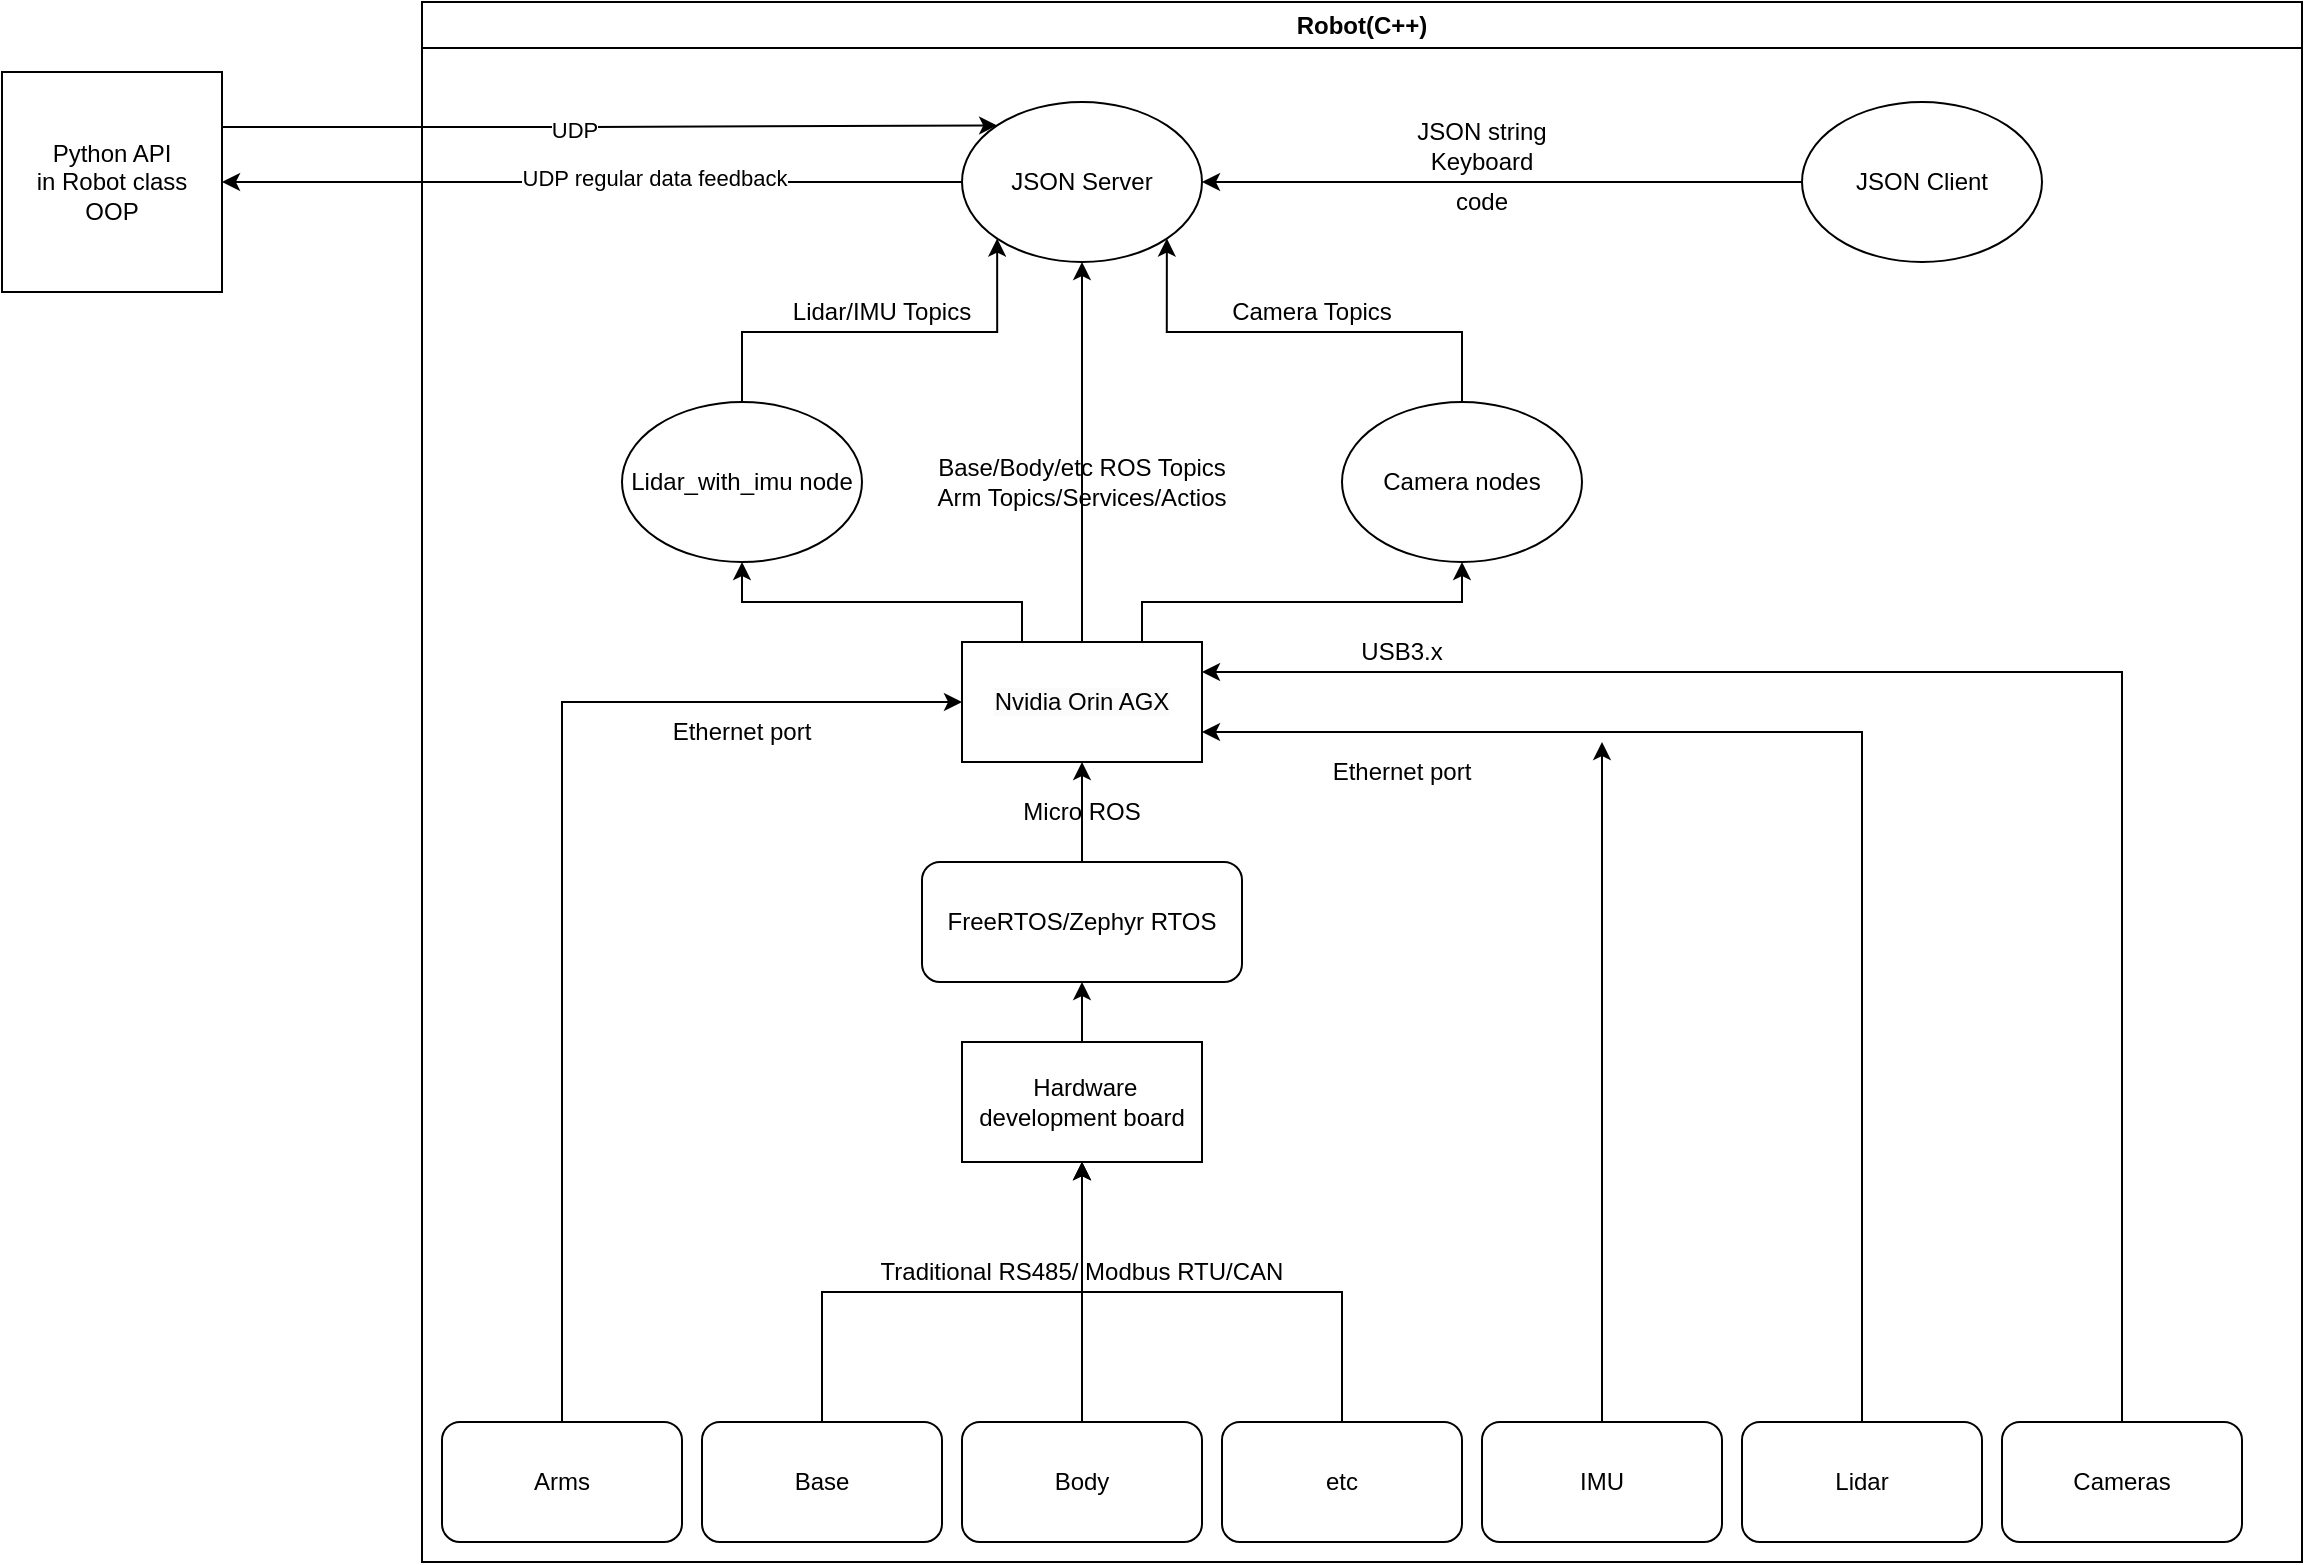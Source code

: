 <mxfile version="21.7.4" type="github">
  <diagram name="Page-1" id="6133507b-19e7-1e82-6fc7-422aa6c4b21f">
    <mxGraphModel dx="2701" dy="1388" grid="1" gridSize="10" guides="1" tooltips="1" connect="1" arrows="1" fold="1" page="1" pageScale="1" pageWidth="1100" pageHeight="850" background="none" math="0" shadow="0">
      <root>
        <mxCell id="0" />
        <mxCell id="1" parent="0" />
        <mxCell id="nkMze_1QWDO6SpZ_WK-j-66" style="edgeStyle=orthogonalEdgeStyle;rounded=0;orthogonalLoop=1;jettySize=auto;html=1;exitX=1;exitY=0.25;exitDx=0;exitDy=0;entryX=0;entryY=0;entryDx=0;entryDy=0;" edge="1" parent="1" source="nkMze_1QWDO6SpZ_WK-j-53" target="nkMze_1QWDO6SpZ_WK-j-36">
          <mxGeometry relative="1" as="geometry" />
        </mxCell>
        <mxCell id="nkMze_1QWDO6SpZ_WK-j-67" value="UDP" style="edgeLabel;html=1;align=center;verticalAlign=middle;resizable=0;points=[];" vertex="1" connectable="0" parent="nkMze_1QWDO6SpZ_WK-j-66">
          <mxGeometry x="-0.094" relative="1" as="geometry">
            <mxPoint y="1" as="offset" />
          </mxGeometry>
        </mxCell>
        <mxCell id="nkMze_1QWDO6SpZ_WK-j-53" value="Python API&lt;br&gt;in Robot class&lt;br&gt;OOP" style="whiteSpace=wrap;html=1;aspect=fixed;" vertex="1" parent="1">
          <mxGeometry x="-100" y="70" width="110" height="110" as="geometry" />
        </mxCell>
        <mxCell id="nkMze_1QWDO6SpZ_WK-j-1" value="Base" style="rounded=1;whiteSpace=wrap;html=1;swimlaneLine=1;" vertex="1" parent="1">
          <mxGeometry x="250" y="745" width="120" height="60" as="geometry" />
        </mxCell>
        <mxCell id="nkMze_1QWDO6SpZ_WK-j-2" value="Body" style="rounded=1;whiteSpace=wrap;html=1;swimlaneLine=1;" vertex="1" parent="1">
          <mxGeometry x="380" y="745" width="120" height="60" as="geometry" />
        </mxCell>
        <mxCell id="nkMze_1QWDO6SpZ_WK-j-29" style="edgeStyle=orthogonalEdgeStyle;rounded=0;orthogonalLoop=1;jettySize=auto;html=1;exitX=0.5;exitY=0;exitDx=0;exitDy=0;swimlaneLine=1;" edge="1" parent="1" source="nkMze_1QWDO6SpZ_WK-j-3">
          <mxGeometry relative="1" as="geometry">
            <mxPoint x="700" y="405" as="targetPoint" />
          </mxGeometry>
        </mxCell>
        <mxCell id="nkMze_1QWDO6SpZ_WK-j-3" value="IMU" style="rounded=1;whiteSpace=wrap;html=1;swimlaneLine=1;" vertex="1" parent="1">
          <mxGeometry x="640" y="745" width="120" height="60" as="geometry" />
        </mxCell>
        <mxCell id="nkMze_1QWDO6SpZ_WK-j-4" value="Lidar" style="rounded=1;whiteSpace=wrap;html=1;swimlaneLine=1;" vertex="1" parent="1">
          <mxGeometry x="770" y="745" width="120" height="60" as="geometry" />
        </mxCell>
        <mxCell id="nkMze_1QWDO6SpZ_WK-j-5" value="Cameras" style="rounded=1;whiteSpace=wrap;html=1;swimlaneLine=1;" vertex="1" parent="1">
          <mxGeometry x="900" y="745" width="120" height="60" as="geometry" />
        </mxCell>
        <mxCell id="nkMze_1QWDO6SpZ_WK-j-6" value="etc" style="rounded=1;whiteSpace=wrap;html=1;swimlaneLine=1;" vertex="1" parent="1">
          <mxGeometry x="510" y="745" width="120" height="60" as="geometry" />
        </mxCell>
        <mxCell id="nkMze_1QWDO6SpZ_WK-j-13" style="edgeStyle=orthogonalEdgeStyle;rounded=0;orthogonalLoop=1;jettySize=auto;html=1;exitX=0.5;exitY=0;exitDx=0;exitDy=0;swimlaneLine=1;" edge="1" parent="1" source="nkMze_1QWDO6SpZ_WK-j-9">
          <mxGeometry relative="1" as="geometry">
            <mxPoint x="440" y="525" as="targetPoint" />
          </mxGeometry>
        </mxCell>
        <mxCell id="nkMze_1QWDO6SpZ_WK-j-9" value="&amp;nbsp;Hardware development board" style="rounded=0;whiteSpace=wrap;html=1;swimlaneLine=1;" vertex="1" parent="1">
          <mxGeometry x="380" y="555" width="120" height="60" as="geometry" />
        </mxCell>
        <mxCell id="nkMze_1QWDO6SpZ_WK-j-7" style="edgeStyle=orthogonalEdgeStyle;rounded=0;orthogonalLoop=1;jettySize=auto;html=1;exitX=0.5;exitY=0;exitDx=0;exitDy=0;entryX=0.5;entryY=1;entryDx=0;entryDy=0;swimlaneLine=1;" edge="1" parent="1" source="nkMze_1QWDO6SpZ_WK-j-1" target="nkMze_1QWDO6SpZ_WK-j-9">
          <mxGeometry relative="1" as="geometry">
            <mxPoint x="310" y="625" as="targetPoint" />
          </mxGeometry>
        </mxCell>
        <mxCell id="nkMze_1QWDO6SpZ_WK-j-10" style="edgeStyle=orthogonalEdgeStyle;rounded=0;orthogonalLoop=1;jettySize=auto;html=1;exitX=0.5;exitY=0;exitDx=0;exitDy=0;entryX=0.5;entryY=1;entryDx=0;entryDy=0;swimlaneLine=1;" edge="1" parent="1" source="nkMze_1QWDO6SpZ_WK-j-2" target="nkMze_1QWDO6SpZ_WK-j-9">
          <mxGeometry relative="1" as="geometry" />
        </mxCell>
        <mxCell id="nkMze_1QWDO6SpZ_WK-j-11" style="edgeStyle=orthogonalEdgeStyle;rounded=0;orthogonalLoop=1;jettySize=auto;html=1;exitX=0.5;exitY=0;exitDx=0;exitDy=0;entryX=0.5;entryY=1;entryDx=0;entryDy=0;swimlaneLine=1;" edge="1" parent="1" source="nkMze_1QWDO6SpZ_WK-j-6" target="nkMze_1QWDO6SpZ_WK-j-9">
          <mxGeometry relative="1" as="geometry" />
        </mxCell>
        <mxCell id="nkMze_1QWDO6SpZ_WK-j-12" value="Traditional RS485/ Modbus RTU/CAN" style="text;html=1;strokeColor=none;fillColor=none;align=center;verticalAlign=middle;whiteSpace=wrap;rounded=0;swimlaneLine=1;" vertex="1" parent="1">
          <mxGeometry x="325" y="655" width="230" height="30" as="geometry" />
        </mxCell>
        <mxCell id="nkMze_1QWDO6SpZ_WK-j-16" style="edgeStyle=orthogonalEdgeStyle;rounded=0;orthogonalLoop=1;jettySize=auto;html=1;exitX=0.5;exitY=0;exitDx=0;exitDy=0;swimlaneLine=1;" edge="1" parent="1" source="nkMze_1QWDO6SpZ_WK-j-14">
          <mxGeometry relative="1" as="geometry">
            <mxPoint x="440" y="415" as="targetPoint" />
          </mxGeometry>
        </mxCell>
        <mxCell id="nkMze_1QWDO6SpZ_WK-j-14" value="FreeRTOS/Zephyr RTOS" style="rounded=1;whiteSpace=wrap;html=1;swimlaneLine=1;" vertex="1" parent="1">
          <mxGeometry x="360" y="465" width="160" height="60" as="geometry" />
        </mxCell>
        <mxCell id="nkMze_1QWDO6SpZ_WK-j-17" value="Micro ROS" style="text;html=1;strokeColor=none;fillColor=none;align=center;verticalAlign=middle;whiteSpace=wrap;rounded=0;swimlaneLine=1;" vertex="1" parent="1">
          <mxGeometry x="400" y="425" width="80" height="30" as="geometry" />
        </mxCell>
        <mxCell id="nkMze_1QWDO6SpZ_WK-j-19" value="&lt;span style=&quot;color: rgb(0, 0, 0); font-family: Helvetica; font-size: 12px; font-style: normal; font-variant-ligatures: normal; font-variant-caps: normal; font-weight: 400; letter-spacing: normal; orphans: 2; text-align: center; text-indent: 0px; text-transform: none; widows: 2; word-spacing: 0px; -webkit-text-stroke-width: 0px; background-color: rgb(251, 251, 251); text-decoration-thickness: initial; text-decoration-style: initial; text-decoration-color: initial; float: none; display: inline !important;&quot;&gt;Nvidia Orin AGX&lt;/span&gt;" style="rounded=0;whiteSpace=wrap;html=1;swimlaneLine=1;" vertex="1" parent="1">
          <mxGeometry x="380" y="355" width="120" height="60" as="geometry" />
        </mxCell>
        <mxCell id="nkMze_1QWDO6SpZ_WK-j-32" style="edgeStyle=orthogonalEdgeStyle;rounded=0;orthogonalLoop=1;jettySize=auto;html=1;exitX=0.5;exitY=0;exitDx=0;exitDy=0;entryX=1;entryY=0.75;entryDx=0;entryDy=0;swimlaneLine=1;" edge="1" parent="1" source="nkMze_1QWDO6SpZ_WK-j-4" target="nkMze_1QWDO6SpZ_WK-j-19">
          <mxGeometry relative="1" as="geometry" />
        </mxCell>
        <mxCell id="nkMze_1QWDO6SpZ_WK-j-39" style="edgeStyle=orthogonalEdgeStyle;rounded=0;orthogonalLoop=1;jettySize=auto;html=1;exitX=0.5;exitY=0;exitDx=0;exitDy=0;entryX=1;entryY=0.25;entryDx=0;entryDy=0;swimlaneLine=1;" edge="1" parent="1" source="nkMze_1QWDO6SpZ_WK-j-5" target="nkMze_1QWDO6SpZ_WK-j-19">
          <mxGeometry relative="1" as="geometry" />
        </mxCell>
        <mxCell id="nkMze_1QWDO6SpZ_WK-j-33" value="Ethernet port" style="text;html=1;strokeColor=none;fillColor=none;align=center;verticalAlign=middle;whiteSpace=wrap;rounded=0;swimlaneLine=1;" vertex="1" parent="1">
          <mxGeometry x="555" y="405" width="90" height="30" as="geometry" />
        </mxCell>
        <mxCell id="nkMze_1QWDO6SpZ_WK-j-35" value="Camera nodes" style="ellipse;whiteSpace=wrap;html=1;swimlaneLine=1;" vertex="1" parent="1">
          <mxGeometry x="570" y="235" width="120" height="80" as="geometry" />
        </mxCell>
        <mxCell id="nkMze_1QWDO6SpZ_WK-j-43" style="edgeStyle=orthogonalEdgeStyle;rounded=0;orthogonalLoop=1;jettySize=auto;html=1;exitX=0.75;exitY=0;exitDx=0;exitDy=0;entryX=0.5;entryY=1;entryDx=0;entryDy=0;swimlaneLine=1;" edge="1" parent="1" source="nkMze_1QWDO6SpZ_WK-j-19" target="nkMze_1QWDO6SpZ_WK-j-35">
          <mxGeometry relative="1" as="geometry" />
        </mxCell>
        <mxCell id="nkMze_1QWDO6SpZ_WK-j-62" style="edgeStyle=orthogonalEdgeStyle;rounded=0;orthogonalLoop=1;jettySize=auto;html=1;exitX=0;exitY=0.5;exitDx=0;exitDy=0;entryX=1;entryY=0.5;entryDx=0;entryDy=0;" edge="1" parent="1" source="nkMze_1QWDO6SpZ_WK-j-36" target="nkMze_1QWDO6SpZ_WK-j-53">
          <mxGeometry relative="1" as="geometry" />
        </mxCell>
        <mxCell id="nkMze_1QWDO6SpZ_WK-j-63" value="UDP regular data feedback" style="edgeLabel;html=1;align=center;verticalAlign=middle;resizable=0;points=[];" vertex="1" connectable="0" parent="nkMze_1QWDO6SpZ_WK-j-62">
          <mxGeometry x="-0.168" y="-2" relative="1" as="geometry">
            <mxPoint as="offset" />
          </mxGeometry>
        </mxCell>
        <mxCell id="nkMze_1QWDO6SpZ_WK-j-36" value="JSON Server" style="ellipse;whiteSpace=wrap;html=1;swimlaneLine=1;" vertex="1" parent="1">
          <mxGeometry x="380" y="85" width="120" height="80" as="geometry" />
        </mxCell>
        <mxCell id="nkMze_1QWDO6SpZ_WK-j-37" style="edgeStyle=orthogonalEdgeStyle;rounded=0;orthogonalLoop=1;jettySize=auto;html=1;exitX=0.5;exitY=0;exitDx=0;exitDy=0;entryX=0.5;entryY=1;entryDx=0;entryDy=0;swimlaneLine=1;" edge="1" parent="1" source="nkMze_1QWDO6SpZ_WK-j-19" target="nkMze_1QWDO6SpZ_WK-j-36">
          <mxGeometry relative="1" as="geometry">
            <mxPoint x="440" y="285" as="targetPoint" />
          </mxGeometry>
        </mxCell>
        <mxCell id="nkMze_1QWDO6SpZ_WK-j-49" style="edgeStyle=orthogonalEdgeStyle;rounded=0;orthogonalLoop=1;jettySize=auto;html=1;exitX=0.5;exitY=0;exitDx=0;exitDy=0;entryX=1;entryY=1;entryDx=0;entryDy=0;swimlaneLine=1;" edge="1" parent="1" source="nkMze_1QWDO6SpZ_WK-j-35" target="nkMze_1QWDO6SpZ_WK-j-36">
          <mxGeometry relative="1" as="geometry" />
        </mxCell>
        <mxCell id="nkMze_1QWDO6SpZ_WK-j-42" value="USB3.x" style="text;html=1;strokeColor=none;fillColor=none;align=center;verticalAlign=middle;whiteSpace=wrap;rounded=0;swimlaneLine=1;" vertex="1" parent="1">
          <mxGeometry x="555" y="345" width="90" height="30" as="geometry" />
        </mxCell>
        <mxCell id="nkMze_1QWDO6SpZ_WK-j-47" style="edgeStyle=orthogonalEdgeStyle;rounded=0;orthogonalLoop=1;jettySize=auto;html=1;exitX=0.5;exitY=0;exitDx=0;exitDy=0;entryX=0;entryY=1;entryDx=0;entryDy=0;swimlaneLine=1;" edge="1" parent="1" source="nkMze_1QWDO6SpZ_WK-j-45" target="nkMze_1QWDO6SpZ_WK-j-36">
          <mxGeometry relative="1" as="geometry" />
        </mxCell>
        <mxCell id="nkMze_1QWDO6SpZ_WK-j-45" value="Lidar_with_imu node" style="ellipse;whiteSpace=wrap;html=1;swimlaneLine=1;" vertex="1" parent="1">
          <mxGeometry x="210" y="235" width="120" height="80" as="geometry" />
        </mxCell>
        <mxCell id="nkMze_1QWDO6SpZ_WK-j-46" style="edgeStyle=orthogonalEdgeStyle;rounded=0;orthogonalLoop=1;jettySize=auto;html=1;exitX=0.25;exitY=0;exitDx=0;exitDy=0;entryX=0.5;entryY=1;entryDx=0;entryDy=0;swimlaneLine=1;" edge="1" parent="1" source="nkMze_1QWDO6SpZ_WK-j-19" target="nkMze_1QWDO6SpZ_WK-j-45">
          <mxGeometry relative="1" as="geometry" />
        </mxCell>
        <mxCell id="nkMze_1QWDO6SpZ_WK-j-48" value="Lidar/IMU Topics" style="text;html=1;strokeColor=none;fillColor=none;align=center;verticalAlign=middle;whiteSpace=wrap;rounded=0;swimlaneLine=1;" vertex="1" parent="1">
          <mxGeometry x="250" y="175" width="180" height="30" as="geometry" />
        </mxCell>
        <mxCell id="nkMze_1QWDO6SpZ_WK-j-50" value="Camera Topics" style="text;html=1;strokeColor=none;fillColor=none;align=center;verticalAlign=middle;whiteSpace=wrap;rounded=0;swimlaneLine=1;" vertex="1" parent="1">
          <mxGeometry x="465" y="175" width="180" height="30" as="geometry" />
        </mxCell>
        <mxCell id="nkMze_1QWDO6SpZ_WK-j-55" value="Robot(C++)" style="swimlane;whiteSpace=wrap;html=1;swimlaneLine=1;" vertex="1" parent="1">
          <mxGeometry x="110" y="35" width="940" height="780" as="geometry">
            <mxRectangle width="110" height="30" as="alternateBounds" />
          </mxGeometry>
        </mxCell>
        <mxCell id="nkMze_1QWDO6SpZ_WK-j-59" value="Arms" style="rounded=1;whiteSpace=wrap;html=1;" vertex="1" parent="nkMze_1QWDO6SpZ_WK-j-55">
          <mxGeometry x="10" y="710" width="120" height="60" as="geometry" />
        </mxCell>
        <mxCell id="nkMze_1QWDO6SpZ_WK-j-61" value="Ethernet port" style="text;html=1;strokeColor=none;fillColor=none;align=center;verticalAlign=middle;whiteSpace=wrap;rounded=0;swimlaneLine=1;" vertex="1" parent="nkMze_1QWDO6SpZ_WK-j-55">
          <mxGeometry x="115" y="350" width="90" height="30" as="geometry" />
        </mxCell>
        <mxCell id="nkMze_1QWDO6SpZ_WK-j-24" value="Base/Body/etc ROS Topics&lt;br&gt;Arm Topics/Services/Actios" style="text;html=1;strokeColor=none;fillColor=none;align=center;verticalAlign=middle;whiteSpace=wrap;rounded=0;swimlaneLine=1;" vertex="1" parent="nkMze_1QWDO6SpZ_WK-j-55">
          <mxGeometry x="240" y="225" width="180" height="30" as="geometry" />
        </mxCell>
        <mxCell id="nkMze_1QWDO6SpZ_WK-j-68" value="JSON Client" style="ellipse;whiteSpace=wrap;html=1;swimlaneLine=1;" vertex="1" parent="nkMze_1QWDO6SpZ_WK-j-55">
          <mxGeometry x="690" y="50" width="120" height="80" as="geometry" />
        </mxCell>
        <mxCell id="nkMze_1QWDO6SpZ_WK-j-70" value="code" style="text;html=1;strokeColor=none;fillColor=none;align=center;verticalAlign=middle;whiteSpace=wrap;rounded=0;" vertex="1" parent="nkMze_1QWDO6SpZ_WK-j-55">
          <mxGeometry x="500" y="85" width="60" height="30" as="geometry" />
        </mxCell>
        <mxCell id="nkMze_1QWDO6SpZ_WK-j-72" value="Keyboard" style="text;html=1;strokeColor=none;fillColor=none;align=center;verticalAlign=middle;whiteSpace=wrap;rounded=0;" vertex="1" parent="nkMze_1QWDO6SpZ_WK-j-55">
          <mxGeometry x="500" y="65" width="60" height="30" as="geometry" />
        </mxCell>
        <mxCell id="nkMze_1QWDO6SpZ_WK-j-73" value="JSON string" style="text;html=1;strokeColor=none;fillColor=none;align=center;verticalAlign=middle;whiteSpace=wrap;rounded=0;" vertex="1" parent="nkMze_1QWDO6SpZ_WK-j-55">
          <mxGeometry x="490" y="50" width="80" height="30" as="geometry" />
        </mxCell>
        <mxCell id="nkMze_1QWDO6SpZ_WK-j-60" style="edgeStyle=orthogonalEdgeStyle;rounded=0;orthogonalLoop=1;jettySize=auto;html=1;exitX=0.5;exitY=0;exitDx=0;exitDy=0;entryX=0;entryY=0.5;entryDx=0;entryDy=0;" edge="1" parent="1" source="nkMze_1QWDO6SpZ_WK-j-59" target="nkMze_1QWDO6SpZ_WK-j-19">
          <mxGeometry relative="1" as="geometry" />
        </mxCell>
        <mxCell id="nkMze_1QWDO6SpZ_WK-j-71" style="edgeStyle=orthogonalEdgeStyle;rounded=0;orthogonalLoop=1;jettySize=auto;html=1;exitX=0;exitY=0.5;exitDx=0;exitDy=0;entryX=1;entryY=0.5;entryDx=0;entryDy=0;" edge="1" parent="1" source="nkMze_1QWDO6SpZ_WK-j-68" target="nkMze_1QWDO6SpZ_WK-j-36">
          <mxGeometry relative="1" as="geometry" />
        </mxCell>
      </root>
    </mxGraphModel>
  </diagram>
</mxfile>
